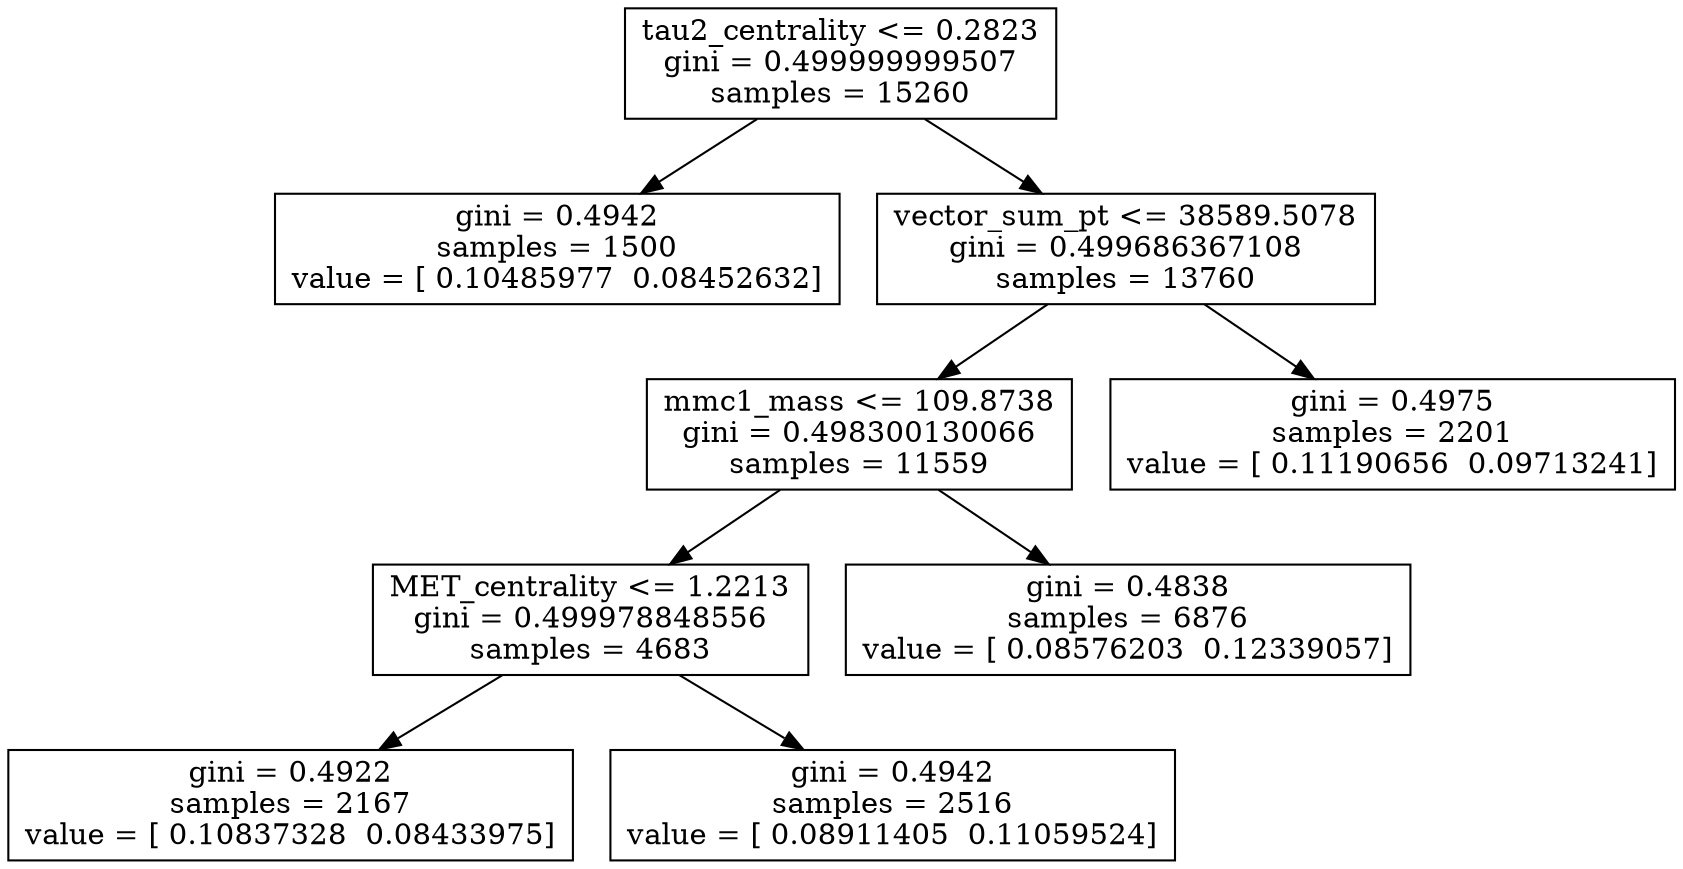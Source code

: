 digraph Tree {
0 [label="tau2_centrality <= 0.2823\ngini = 0.499999999507\nsamples = 15260", shape="box"] ;
1 [label="gini = 0.4942\nsamples = 1500\nvalue = [ 0.10485977  0.08452632]", shape="box"] ;
0 -> 1 ;
2 [label="vector_sum_pt <= 38589.5078\ngini = 0.499686367108\nsamples = 13760", shape="box"] ;
0 -> 2 ;
3 [label="mmc1_mass <= 109.8738\ngini = 0.498300130066\nsamples = 11559", shape="box"] ;
2 -> 3 ;
4 [label="MET_centrality <= 1.2213\ngini = 0.499978848556\nsamples = 4683", shape="box"] ;
3 -> 4 ;
5 [label="gini = 0.4922\nsamples = 2167\nvalue = [ 0.10837328  0.08433975]", shape="box"] ;
4 -> 5 ;
6 [label="gini = 0.4942\nsamples = 2516\nvalue = [ 0.08911405  0.11059524]", shape="box"] ;
4 -> 6 ;
7 [label="gini = 0.4838\nsamples = 6876\nvalue = [ 0.08576203  0.12339057]", shape="box"] ;
3 -> 7 ;
8 [label="gini = 0.4975\nsamples = 2201\nvalue = [ 0.11190656  0.09713241]", shape="box"] ;
2 -> 8 ;
}